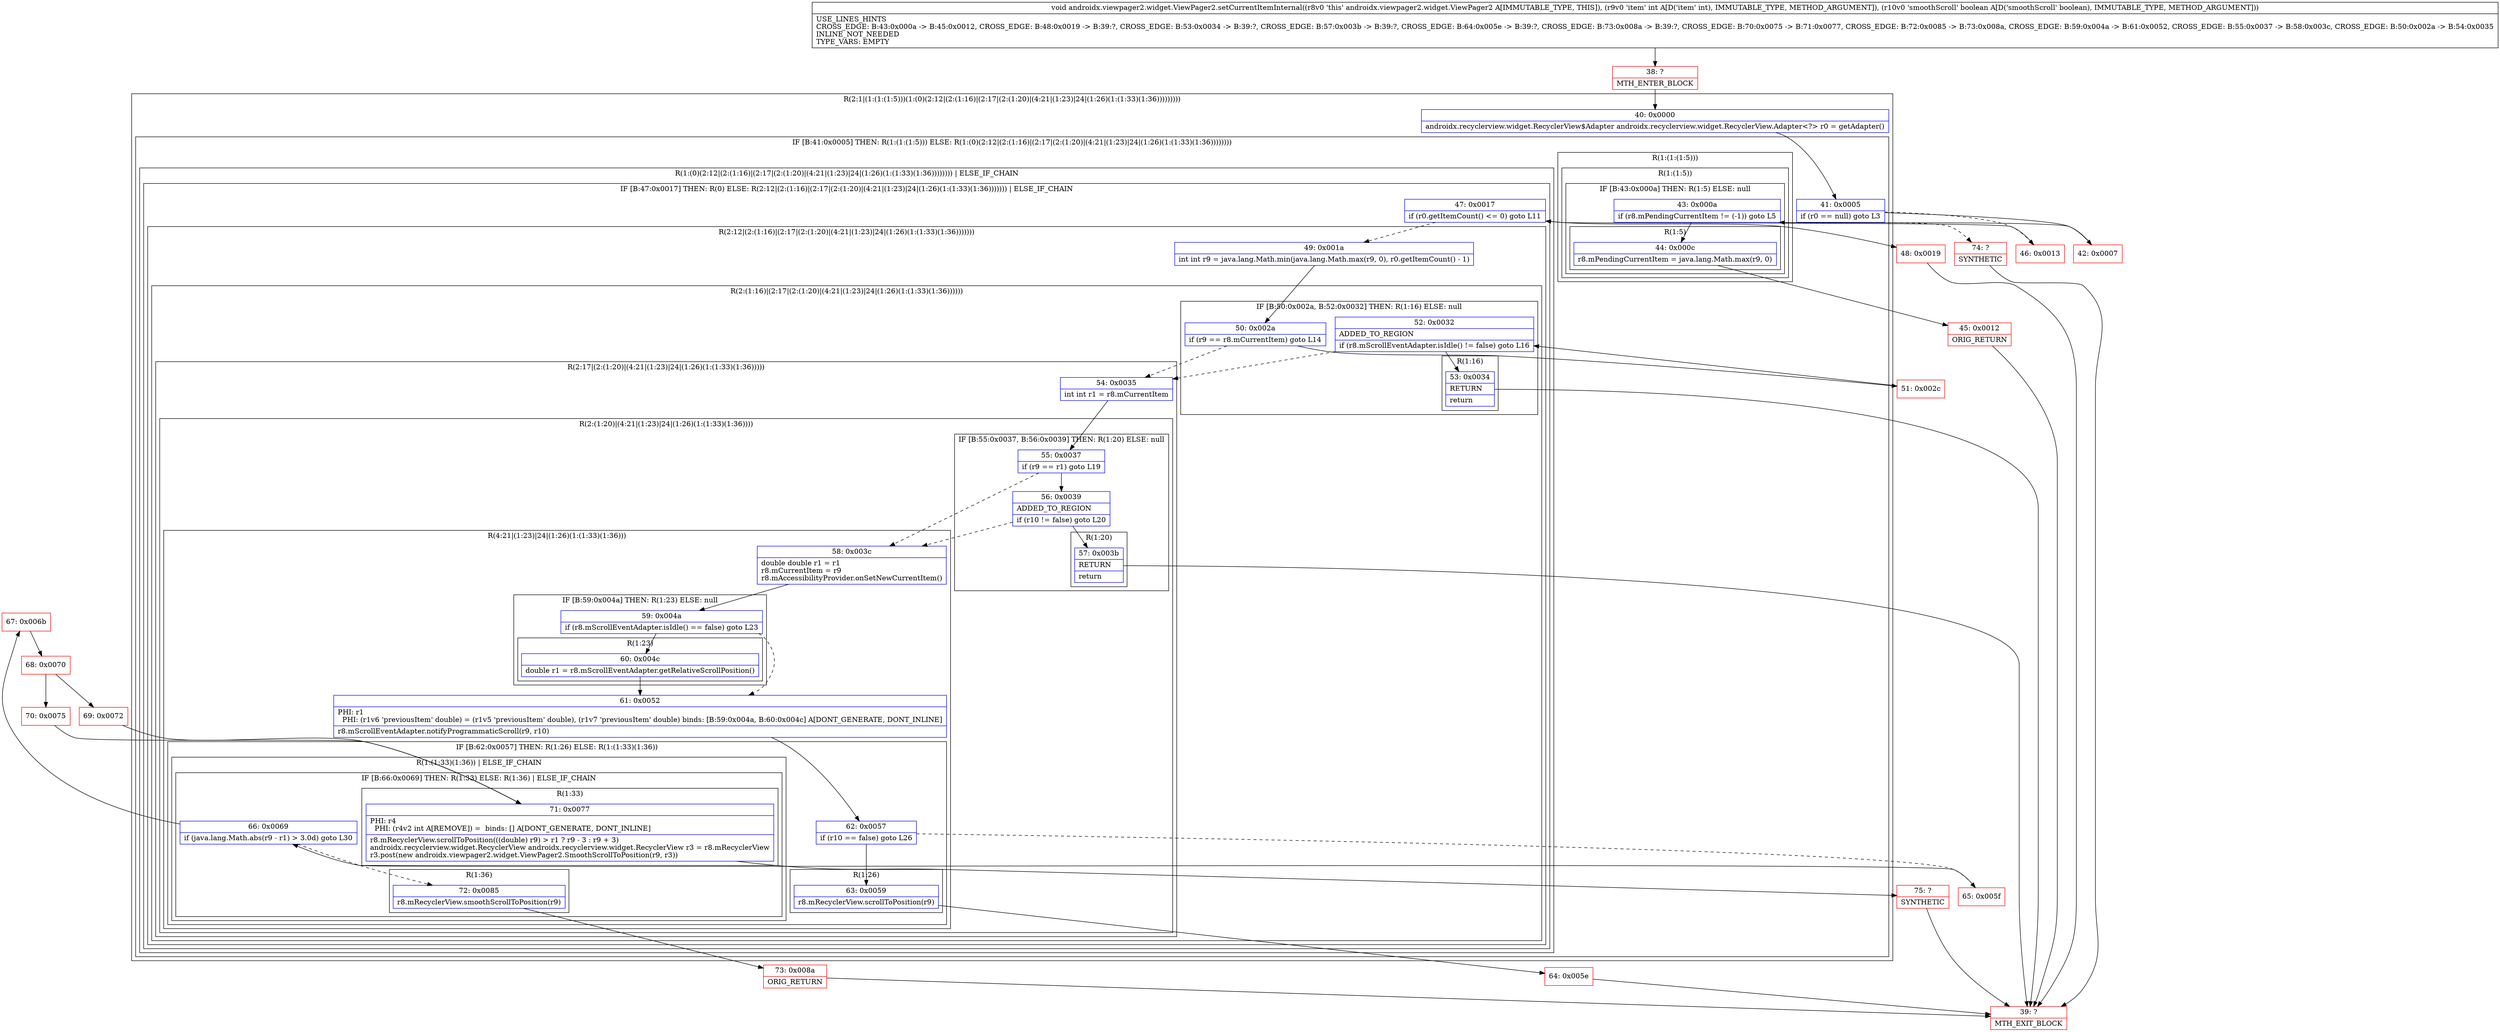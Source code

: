 digraph "CFG forandroidx.viewpager2.widget.ViewPager2.setCurrentItemInternal(IZ)V" {
subgraph cluster_Region_676879118 {
label = "R(2:1|(1:(1:(1:5)))(1:(0)(2:12|(2:(1:16)|(2:17|(2:(1:20)|(4:21|(1:23)|24|(1:26)(1:(1:33)(1:36)))))))))";
node [shape=record,color=blue];
Node_40 [shape=record,label="{40\:\ 0x0000|androidx.recyclerview.widget.RecyclerView$Adapter androidx.recyclerview.widget.RecyclerView.Adapter\<?\> r0 = getAdapter()\l}"];
subgraph cluster_IfRegion_357314663 {
label = "IF [B:41:0x0005] THEN: R(1:(1:(1:5))) ELSE: R(1:(0)(2:12|(2:(1:16)|(2:17|(2:(1:20)|(4:21|(1:23)|24|(1:26)(1:(1:33)(1:36))))))))";
node [shape=record,color=blue];
Node_41 [shape=record,label="{41\:\ 0x0005|if (r0 == null) goto L3\l}"];
subgraph cluster_Region_692500677 {
label = "R(1:(1:(1:5)))";
node [shape=record,color=blue];
subgraph cluster_Region_2141734233 {
label = "R(1:(1:5))";
node [shape=record,color=blue];
subgraph cluster_IfRegion_1145802583 {
label = "IF [B:43:0x000a] THEN: R(1:5) ELSE: null";
node [shape=record,color=blue];
Node_43 [shape=record,label="{43\:\ 0x000a|if (r8.mPendingCurrentItem != (\-1)) goto L5\l}"];
subgraph cluster_Region_1703456742 {
label = "R(1:5)";
node [shape=record,color=blue];
Node_44 [shape=record,label="{44\:\ 0x000c|r8.mPendingCurrentItem = java.lang.Math.max(r9, 0)\l}"];
}
}
}
}
subgraph cluster_Region_2031395586 {
label = "R(1:(0)(2:12|(2:(1:16)|(2:17|(2:(1:20)|(4:21|(1:23)|24|(1:26)(1:(1:33)(1:36)))))))) | ELSE_IF_CHAIN\l";
node [shape=record,color=blue];
subgraph cluster_IfRegion_247278337 {
label = "IF [B:47:0x0017] THEN: R(0) ELSE: R(2:12|(2:(1:16)|(2:17|(2:(1:20)|(4:21|(1:23)|24|(1:26)(1:(1:33)(1:36))))))) | ELSE_IF_CHAIN\l";
node [shape=record,color=blue];
Node_47 [shape=record,label="{47\:\ 0x0017|if (r0.getItemCount() \<= 0) goto L11\l}"];
subgraph cluster_Region_1143714804 {
label = "R(0)";
node [shape=record,color=blue];
}
subgraph cluster_Region_406665348 {
label = "R(2:12|(2:(1:16)|(2:17|(2:(1:20)|(4:21|(1:23)|24|(1:26)(1:(1:33)(1:36)))))))";
node [shape=record,color=blue];
Node_49 [shape=record,label="{49\:\ 0x001a|int int r9 = java.lang.Math.min(java.lang.Math.max(r9, 0), r0.getItemCount() \- 1)\l}"];
subgraph cluster_Region_1543683345 {
label = "R(2:(1:16)|(2:17|(2:(1:20)|(4:21|(1:23)|24|(1:26)(1:(1:33)(1:36))))))";
node [shape=record,color=blue];
subgraph cluster_IfRegion_1926725798 {
label = "IF [B:50:0x002a, B:52:0x0032] THEN: R(1:16) ELSE: null";
node [shape=record,color=blue];
Node_50 [shape=record,label="{50\:\ 0x002a|if (r9 == r8.mCurrentItem) goto L14\l}"];
Node_52 [shape=record,label="{52\:\ 0x0032|ADDED_TO_REGION\l|if (r8.mScrollEventAdapter.isIdle() != false) goto L16\l}"];
subgraph cluster_Region_2086002408 {
label = "R(1:16)";
node [shape=record,color=blue];
Node_53 [shape=record,label="{53\:\ 0x0034|RETURN\l|return\l}"];
}
}
subgraph cluster_Region_216918574 {
label = "R(2:17|(2:(1:20)|(4:21|(1:23)|24|(1:26)(1:(1:33)(1:36)))))";
node [shape=record,color=blue];
Node_54 [shape=record,label="{54\:\ 0x0035|int int r1 = r8.mCurrentItem\l}"];
subgraph cluster_Region_537231059 {
label = "R(2:(1:20)|(4:21|(1:23)|24|(1:26)(1:(1:33)(1:36))))";
node [shape=record,color=blue];
subgraph cluster_IfRegion_107764115 {
label = "IF [B:55:0x0037, B:56:0x0039] THEN: R(1:20) ELSE: null";
node [shape=record,color=blue];
Node_55 [shape=record,label="{55\:\ 0x0037|if (r9 == r1) goto L19\l}"];
Node_56 [shape=record,label="{56\:\ 0x0039|ADDED_TO_REGION\l|if (r10 != false) goto L20\l}"];
subgraph cluster_Region_967363892 {
label = "R(1:20)";
node [shape=record,color=blue];
Node_57 [shape=record,label="{57\:\ 0x003b|RETURN\l|return\l}"];
}
}
subgraph cluster_Region_1634635644 {
label = "R(4:21|(1:23)|24|(1:26)(1:(1:33)(1:36)))";
node [shape=record,color=blue];
Node_58 [shape=record,label="{58\:\ 0x003c|double double r1 = r1\lr8.mCurrentItem = r9\lr8.mAccessibilityProvider.onSetNewCurrentItem()\l}"];
subgraph cluster_IfRegion_1879770405 {
label = "IF [B:59:0x004a] THEN: R(1:23) ELSE: null";
node [shape=record,color=blue];
Node_59 [shape=record,label="{59\:\ 0x004a|if (r8.mScrollEventAdapter.isIdle() == false) goto L23\l}"];
subgraph cluster_Region_34581838 {
label = "R(1:23)";
node [shape=record,color=blue];
Node_60 [shape=record,label="{60\:\ 0x004c|double r1 = r8.mScrollEventAdapter.getRelativeScrollPosition()\l}"];
}
}
Node_61 [shape=record,label="{61\:\ 0x0052|PHI: r1 \l  PHI: (r1v6 'previousItem' double) = (r1v5 'previousItem' double), (r1v7 'previousItem' double) binds: [B:59:0x004a, B:60:0x004c] A[DONT_GENERATE, DONT_INLINE]\l|r8.mScrollEventAdapter.notifyProgrammaticScroll(r9, r10)\l}"];
subgraph cluster_IfRegion_586884946 {
label = "IF [B:62:0x0057] THEN: R(1:26) ELSE: R(1:(1:33)(1:36))";
node [shape=record,color=blue];
Node_62 [shape=record,label="{62\:\ 0x0057|if (r10 == false) goto L26\l}"];
subgraph cluster_Region_283534029 {
label = "R(1:26)";
node [shape=record,color=blue];
Node_63 [shape=record,label="{63\:\ 0x0059|r8.mRecyclerView.scrollToPosition(r9)\l}"];
}
subgraph cluster_Region_696460856 {
label = "R(1:(1:33)(1:36)) | ELSE_IF_CHAIN\l";
node [shape=record,color=blue];
subgraph cluster_IfRegion_1585054407 {
label = "IF [B:66:0x0069] THEN: R(1:33) ELSE: R(1:36) | ELSE_IF_CHAIN\l";
node [shape=record,color=blue];
Node_66 [shape=record,label="{66\:\ 0x0069|if (java.lang.Math.abs(r9 \- r1) \> 3.0d) goto L30\l}"];
subgraph cluster_Region_977168474 {
label = "R(1:33)";
node [shape=record,color=blue];
Node_71 [shape=record,label="{71\:\ 0x0077|PHI: r4 \l  PHI: (r4v2 int A[REMOVE]) =  binds: [] A[DONT_GENERATE, DONT_INLINE]\l|r8.mRecyclerView.scrollToPosition(((double) r9) \> r1 ? r9 \- 3 : r9 + 3)\landroidx.recyclerview.widget.RecyclerView androidx.recyclerview.widget.RecyclerView r3 = r8.mRecyclerView\lr3.post(new androidx.viewpager2.widget.ViewPager2.SmoothScrollToPosition(r9, r3))\l}"];
}
subgraph cluster_Region_792593678 {
label = "R(1:36)";
node [shape=record,color=blue];
Node_72 [shape=record,label="{72\:\ 0x0085|r8.mRecyclerView.smoothScrollToPosition(r9)\l}"];
}
}
}
}
}
}
}
}
}
}
}
}
}
Node_38 [shape=record,color=red,label="{38\:\ ?|MTH_ENTER_BLOCK\l}"];
Node_42 [shape=record,color=red,label="{42\:\ 0x0007}"];
Node_45 [shape=record,color=red,label="{45\:\ 0x0012|ORIG_RETURN\l}"];
Node_39 [shape=record,color=red,label="{39\:\ ?|MTH_EXIT_BLOCK\l}"];
Node_74 [shape=record,color=red,label="{74\:\ ?|SYNTHETIC\l}"];
Node_46 [shape=record,color=red,label="{46\:\ 0x0013}"];
Node_48 [shape=record,color=red,label="{48\:\ 0x0019}"];
Node_51 [shape=record,color=red,label="{51\:\ 0x002c}"];
Node_64 [shape=record,color=red,label="{64\:\ 0x005e}"];
Node_65 [shape=record,color=red,label="{65\:\ 0x005f}"];
Node_67 [shape=record,color=red,label="{67\:\ 0x006b}"];
Node_68 [shape=record,color=red,label="{68\:\ 0x0070}"];
Node_69 [shape=record,color=red,label="{69\:\ 0x0072}"];
Node_75 [shape=record,color=red,label="{75\:\ ?|SYNTHETIC\l}"];
Node_70 [shape=record,color=red,label="{70\:\ 0x0075}"];
Node_73 [shape=record,color=red,label="{73\:\ 0x008a|ORIG_RETURN\l}"];
MethodNode[shape=record,label="{void androidx.viewpager2.widget.ViewPager2.setCurrentItemInternal((r8v0 'this' androidx.viewpager2.widget.ViewPager2 A[IMMUTABLE_TYPE, THIS]), (r9v0 'item' int A[D('item' int), IMMUTABLE_TYPE, METHOD_ARGUMENT]), (r10v0 'smoothScroll' boolean A[D('smoothScroll' boolean), IMMUTABLE_TYPE, METHOD_ARGUMENT]))  | USE_LINES_HINTS\lCROSS_EDGE: B:43:0x000a \-\> B:45:0x0012, CROSS_EDGE: B:48:0x0019 \-\> B:39:?, CROSS_EDGE: B:53:0x0034 \-\> B:39:?, CROSS_EDGE: B:57:0x003b \-\> B:39:?, CROSS_EDGE: B:64:0x005e \-\> B:39:?, CROSS_EDGE: B:73:0x008a \-\> B:39:?, CROSS_EDGE: B:70:0x0075 \-\> B:71:0x0077, CROSS_EDGE: B:72:0x0085 \-\> B:73:0x008a, CROSS_EDGE: B:59:0x004a \-\> B:61:0x0052, CROSS_EDGE: B:55:0x0037 \-\> B:58:0x003c, CROSS_EDGE: B:50:0x002a \-\> B:54:0x0035\lINLINE_NOT_NEEDED\lTYPE_VARS: EMPTY\l}"];
MethodNode -> Node_38;Node_40 -> Node_41;
Node_41 -> Node_42;
Node_41 -> Node_46[style=dashed];
Node_43 -> Node_44;
Node_43 -> Node_74[style=dashed];
Node_44 -> Node_45;
Node_47 -> Node_48;
Node_47 -> Node_49[style=dashed];
Node_49 -> Node_50;
Node_50 -> Node_51;
Node_50 -> Node_54[style=dashed];
Node_52 -> Node_53;
Node_52 -> Node_54[style=dashed];
Node_53 -> Node_39;
Node_54 -> Node_55;
Node_55 -> Node_56;
Node_55 -> Node_58[style=dashed];
Node_56 -> Node_57;
Node_56 -> Node_58[style=dashed];
Node_57 -> Node_39;
Node_58 -> Node_59;
Node_59 -> Node_60;
Node_59 -> Node_61[style=dashed];
Node_60 -> Node_61;
Node_61 -> Node_62;
Node_62 -> Node_63;
Node_62 -> Node_65[style=dashed];
Node_63 -> Node_64;
Node_66 -> Node_67;
Node_66 -> Node_72[style=dashed];
Node_71 -> Node_75;
Node_72 -> Node_73;
Node_38 -> Node_40;
Node_42 -> Node_43;
Node_45 -> Node_39;
Node_74 -> Node_39;
Node_46 -> Node_47;
Node_48 -> Node_39;
Node_51 -> Node_52;
Node_64 -> Node_39;
Node_65 -> Node_66;
Node_67 -> Node_68;
Node_68 -> Node_69;
Node_68 -> Node_70;
Node_69 -> Node_71;
Node_75 -> Node_39;
Node_70 -> Node_71;
Node_73 -> Node_39;
}

